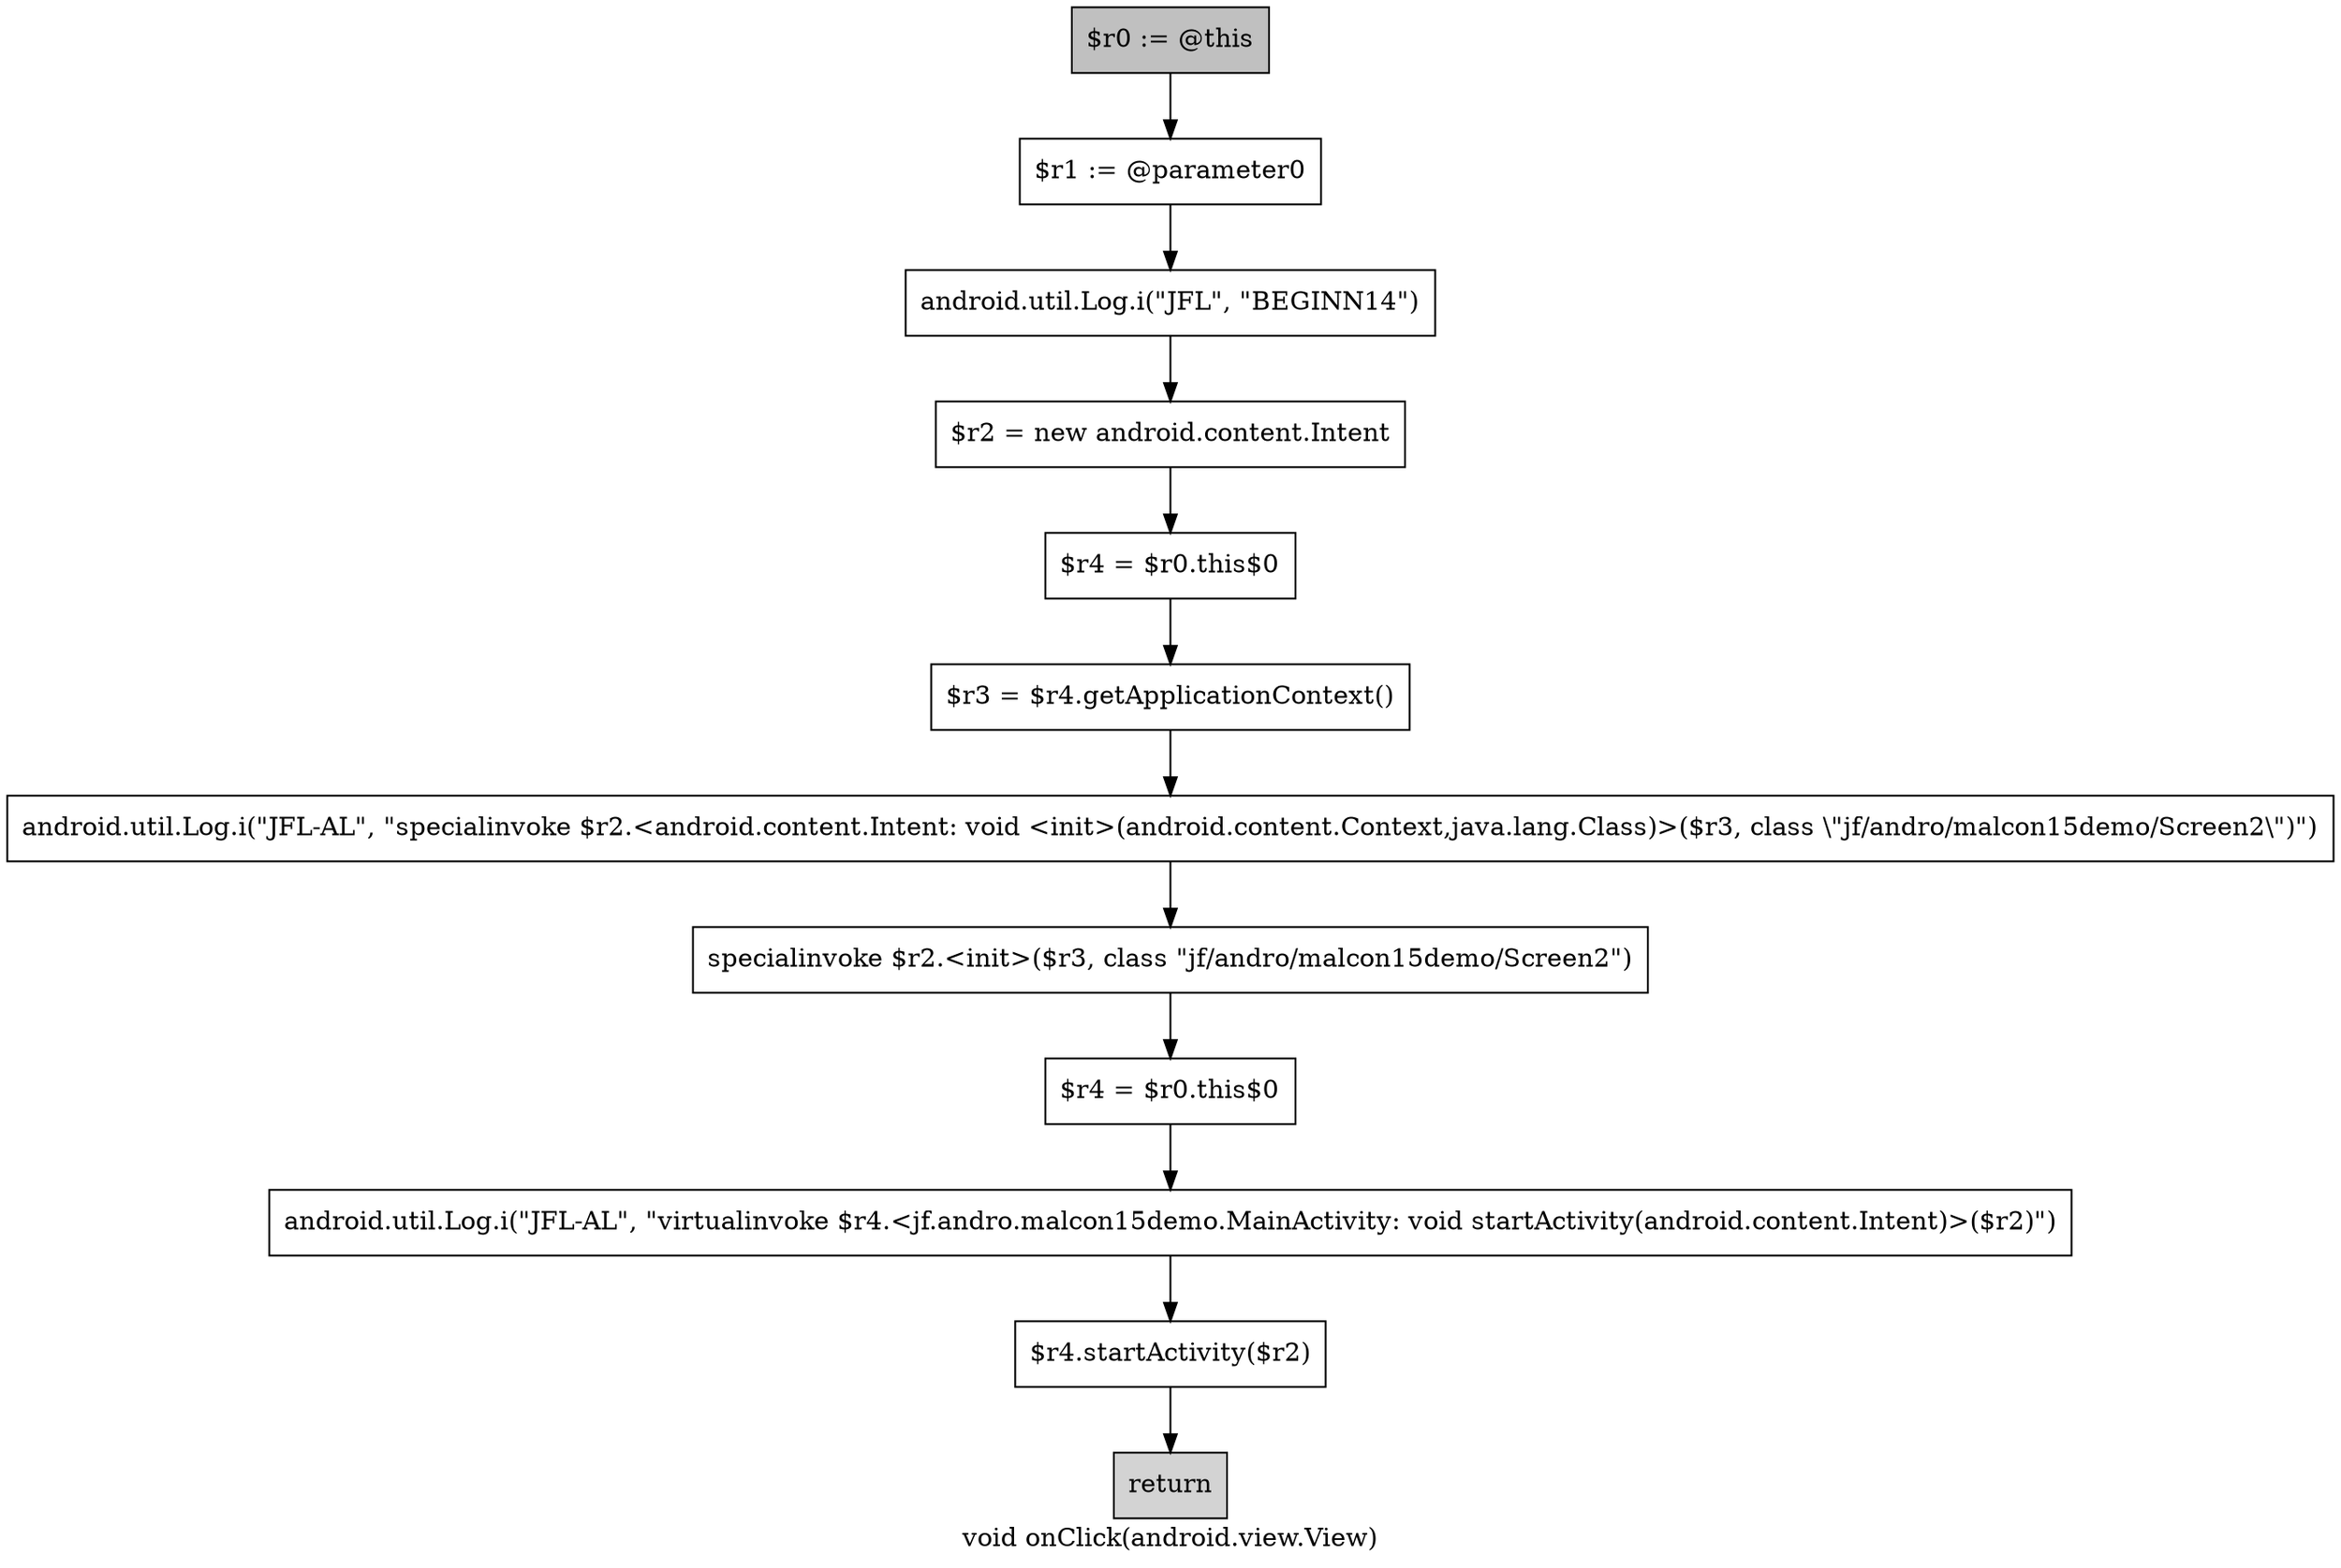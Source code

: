 digraph "<jf.andro.malcon15demo.MainActivity$1: void onClick(android.view.View)>" {
    label="void onClick(android.view.View)";
    node [shape=box];
    "0" [method=5309,key=191945292,style=filled,fillcolor=gray,label="$r0 := @this",];
    "1" [method=5309,key=1317375498,label="$r1 := @parameter0",];
    "0"->"1";
    "2" [method=5309,key=1976602906,invoke_target="<android.util.Log: int i(java.lang.String,java.lang.String)>",invoke_real="<android.util.Log: int i(java.lang.String,java.lang.String)>",label="android.util.Log.i(\"JFL\", \"BEGINN14\")",];
    "1"->"2";
    "3" [method=5309,key=1463022229,label="$r2 = new android.content.Intent",];
    "2"->"3";
    "4" [method=5309,key=472991420,label="$r4 = $r0.this$0",];
    "3"->"4";
    "5" [method=5309,key=1455855843,invoke_target="<jf.andro.malcon15demo.MainActivity: android.content.Context getApplicationContext()>",invoke_real="<jf.andro.malcon15demo.MainActivity: android.content.Context getApplicationContext()>",label="$r3 = $r4.getApplicationContext()",];
    "4"->"5";
    "6" [method=5309,key=1978209605,invoke_target="<android.util.Log: int i(java.lang.String,java.lang.String)>",invoke_real="<android.util.Log: int i(java.lang.String,java.lang.String)>",label="android.util.Log.i(\"JFL-AL\", \"specialinvoke $r2.<android.content.Intent: void <init>(android.content.Context,java.lang.Class)>($r3, class \\\"jf/andro/malcon15demo/Screen2\\\")\")",];
    "5"->"6";
    "7" [method=5309,key=2145896000,invoke_target="<android.content.Intent: void <init>(android.content.Context,java.lang.Class)>",invoke_real="<android.content.Intent: void <init>(android.content.Context,java.lang.Class)>",label="specialinvoke $r2.<init>($r3, class \"jf/andro/malcon15demo/Screen2\")",];
    "6"->"7";
    "8" [method=5309,key=1279740095,label="$r4 = $r0.this$0",];
    "7"->"8";
    "9" [method=5309,key=1624351535,invoke_target="<android.util.Log: int i(java.lang.String,java.lang.String)>",invoke_real="<android.util.Log: int i(java.lang.String,java.lang.String)>",label="android.util.Log.i(\"JFL-AL\", \"virtualinvoke $r4.<jf.andro.malcon15demo.MainActivity: void startActivity(android.content.Intent)>($r2)\")",];
    "8"->"9";
    "10" [method=5309,key=2095677157,invoke_target="<jf.andro.malcon15demo.MainActivity: void startActivity(android.content.Intent)>",invoke_real="<jf.andro.malcon15demo.MainActivity: void startActivity(android.content.Intent)>",label="$r4.startActivity($r2)",];
    "9"->"10";
    "11" [method=5309,key=852026681,style=filled,fillcolor=lightgray,label="return",];
    "10"->"11";
}
